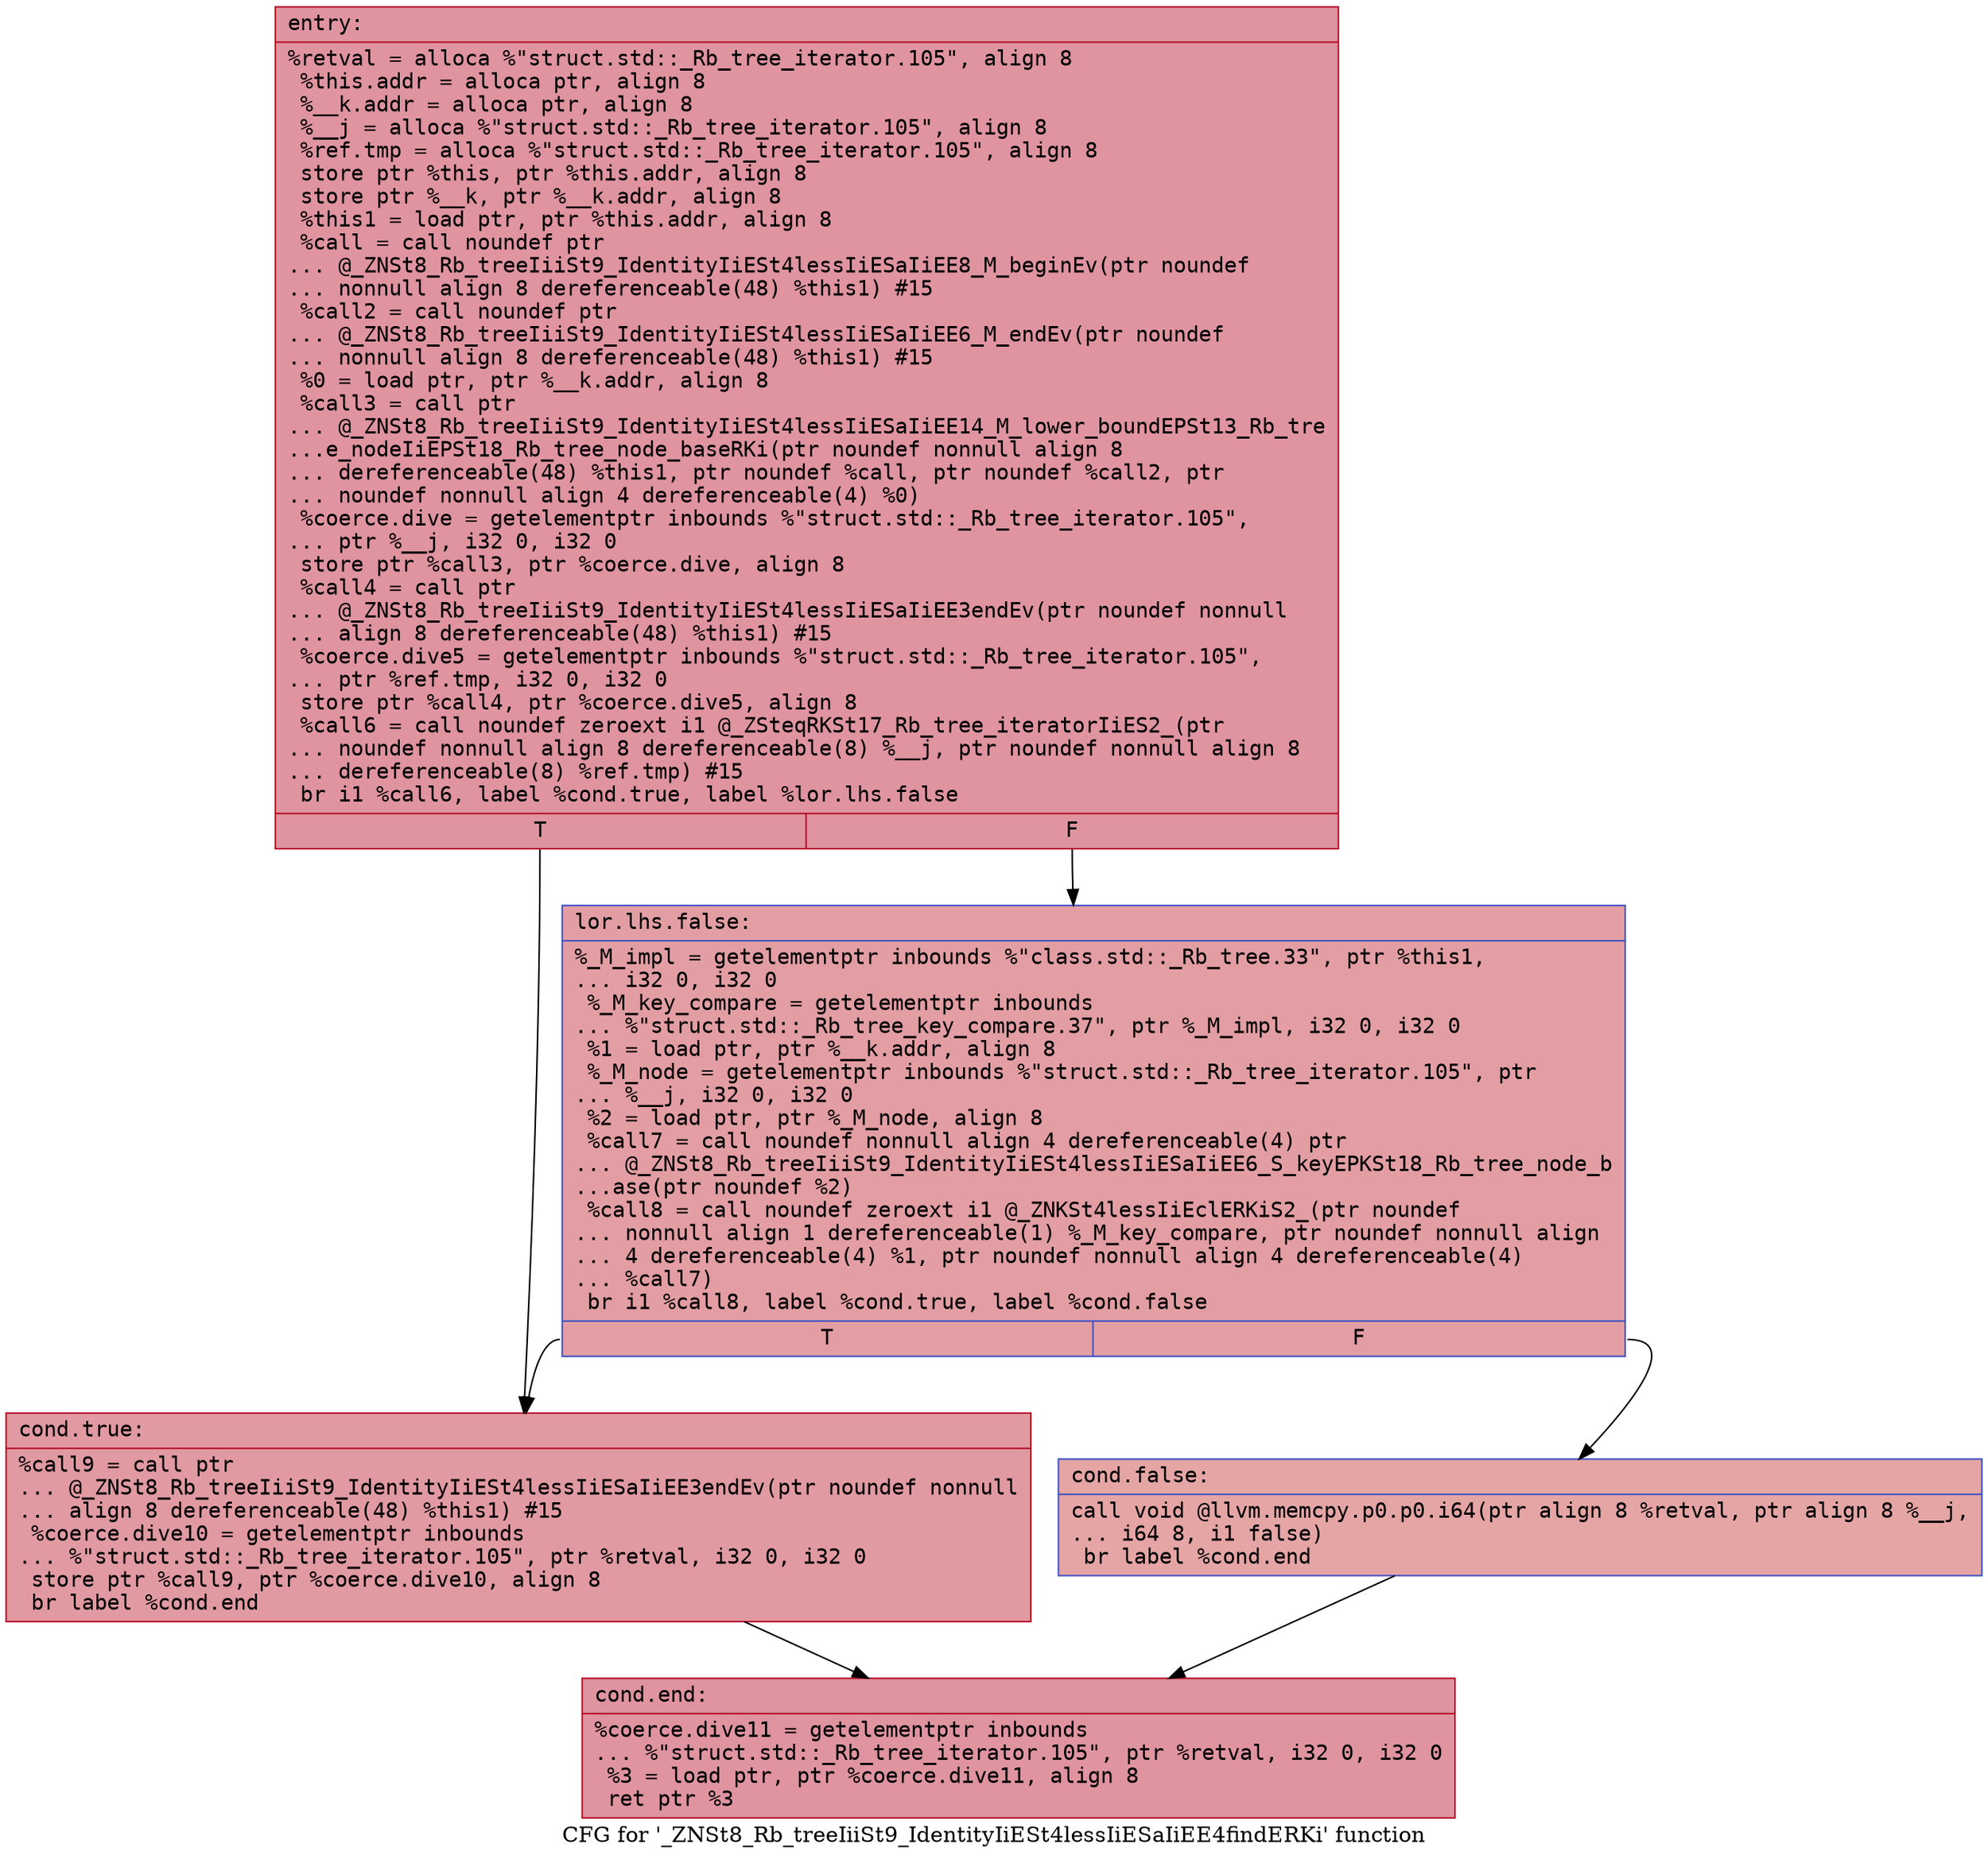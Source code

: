 digraph "CFG for '_ZNSt8_Rb_treeIiiSt9_IdentityIiESt4lessIiESaIiEE4findERKi' function" {
	label="CFG for '_ZNSt8_Rb_treeIiiSt9_IdentityIiESt4lessIiESaIiEE4findERKi' function";

	Node0x55aea92a6100 [shape=record,color="#b70d28ff", style=filled, fillcolor="#b70d2870" fontname="Courier",label="{entry:\l|  %retval = alloca %\"struct.std::_Rb_tree_iterator.105\", align 8\l  %this.addr = alloca ptr, align 8\l  %__k.addr = alloca ptr, align 8\l  %__j = alloca %\"struct.std::_Rb_tree_iterator.105\", align 8\l  %ref.tmp = alloca %\"struct.std::_Rb_tree_iterator.105\", align 8\l  store ptr %this, ptr %this.addr, align 8\l  store ptr %__k, ptr %__k.addr, align 8\l  %this1 = load ptr, ptr %this.addr, align 8\l  %call = call noundef ptr\l... @_ZNSt8_Rb_treeIiiSt9_IdentityIiESt4lessIiESaIiEE8_M_beginEv(ptr noundef\l... nonnull align 8 dereferenceable(48) %this1) #15\l  %call2 = call noundef ptr\l... @_ZNSt8_Rb_treeIiiSt9_IdentityIiESt4lessIiESaIiEE6_M_endEv(ptr noundef\l... nonnull align 8 dereferenceable(48) %this1) #15\l  %0 = load ptr, ptr %__k.addr, align 8\l  %call3 = call ptr\l... @_ZNSt8_Rb_treeIiiSt9_IdentityIiESt4lessIiESaIiEE14_M_lower_boundEPSt13_Rb_tre\l...e_nodeIiEPSt18_Rb_tree_node_baseRKi(ptr noundef nonnull align 8\l... dereferenceable(48) %this1, ptr noundef %call, ptr noundef %call2, ptr\l... noundef nonnull align 4 dereferenceable(4) %0)\l  %coerce.dive = getelementptr inbounds %\"struct.std::_Rb_tree_iterator.105\",\l... ptr %__j, i32 0, i32 0\l  store ptr %call3, ptr %coerce.dive, align 8\l  %call4 = call ptr\l... @_ZNSt8_Rb_treeIiiSt9_IdentityIiESt4lessIiESaIiEE3endEv(ptr noundef nonnull\l... align 8 dereferenceable(48) %this1) #15\l  %coerce.dive5 = getelementptr inbounds %\"struct.std::_Rb_tree_iterator.105\",\l... ptr %ref.tmp, i32 0, i32 0\l  store ptr %call4, ptr %coerce.dive5, align 8\l  %call6 = call noundef zeroext i1 @_ZSteqRKSt17_Rb_tree_iteratorIiES2_(ptr\l... noundef nonnull align 8 dereferenceable(8) %__j, ptr noundef nonnull align 8\l... dereferenceable(8) %ref.tmp) #15\l  br i1 %call6, label %cond.true, label %lor.lhs.false\l|{<s0>T|<s1>F}}"];
	Node0x55aea92a6100:s0 -> Node0x55aea92a76f0[tooltip="entry -> cond.true\nProbability 50.00%" ];
	Node0x55aea92a6100:s1 -> Node0x55aea92a77a0[tooltip="entry -> lor.lhs.false\nProbability 50.00%" ];
	Node0x55aea92a77a0 [shape=record,color="#3d50c3ff", style=filled, fillcolor="#be242e70" fontname="Courier",label="{lor.lhs.false:\l|  %_M_impl = getelementptr inbounds %\"class.std::_Rb_tree.33\", ptr %this1,\l... i32 0, i32 0\l  %_M_key_compare = getelementptr inbounds\l... %\"struct.std::_Rb_tree_key_compare.37\", ptr %_M_impl, i32 0, i32 0\l  %1 = load ptr, ptr %__k.addr, align 8\l  %_M_node = getelementptr inbounds %\"struct.std::_Rb_tree_iterator.105\", ptr\l... %__j, i32 0, i32 0\l  %2 = load ptr, ptr %_M_node, align 8\l  %call7 = call noundef nonnull align 4 dereferenceable(4) ptr\l... @_ZNSt8_Rb_treeIiiSt9_IdentityIiESt4lessIiESaIiEE6_S_keyEPKSt18_Rb_tree_node_b\l...ase(ptr noundef %2)\l  %call8 = call noundef zeroext i1 @_ZNKSt4lessIiEclERKiS2_(ptr noundef\l... nonnull align 1 dereferenceable(1) %_M_key_compare, ptr noundef nonnull align\l... 4 dereferenceable(4) %1, ptr noundef nonnull align 4 dereferenceable(4)\l... %call7)\l  br i1 %call8, label %cond.true, label %cond.false\l|{<s0>T|<s1>F}}"];
	Node0x55aea92a77a0:s0 -> Node0x55aea92a76f0[tooltip="lor.lhs.false -> cond.true\nProbability 50.00%" ];
	Node0x55aea92a77a0:s1 -> Node0x55aea92a8080[tooltip="lor.lhs.false -> cond.false\nProbability 50.00%" ];
	Node0x55aea92a76f0 [shape=record,color="#b70d28ff", style=filled, fillcolor="#bb1b2c70" fontname="Courier",label="{cond.true:\l|  %call9 = call ptr\l... @_ZNSt8_Rb_treeIiiSt9_IdentityIiESt4lessIiESaIiEE3endEv(ptr noundef nonnull\l... align 8 dereferenceable(48) %this1) #15\l  %coerce.dive10 = getelementptr inbounds\l... %\"struct.std::_Rb_tree_iterator.105\", ptr %retval, i32 0, i32 0\l  store ptr %call9, ptr %coerce.dive10, align 8\l  br label %cond.end\l}"];
	Node0x55aea92a76f0 -> Node0x55aea92a8630[tooltip="cond.true -> cond.end\nProbability 100.00%" ];
	Node0x55aea92a8080 [shape=record,color="#3d50c3ff", style=filled, fillcolor="#c5333470" fontname="Courier",label="{cond.false:\l|  call void @llvm.memcpy.p0.p0.i64(ptr align 8 %retval, ptr align 8 %__j,\l... i64 8, i1 false)\l  br label %cond.end\l}"];
	Node0x55aea92a8080 -> Node0x55aea92a8630[tooltip="cond.false -> cond.end\nProbability 100.00%" ];
	Node0x55aea92a8630 [shape=record,color="#b70d28ff", style=filled, fillcolor="#b70d2870" fontname="Courier",label="{cond.end:\l|  %coerce.dive11 = getelementptr inbounds\l... %\"struct.std::_Rb_tree_iterator.105\", ptr %retval, i32 0, i32 0\l  %3 = load ptr, ptr %coerce.dive11, align 8\l  ret ptr %3\l}"];
}
